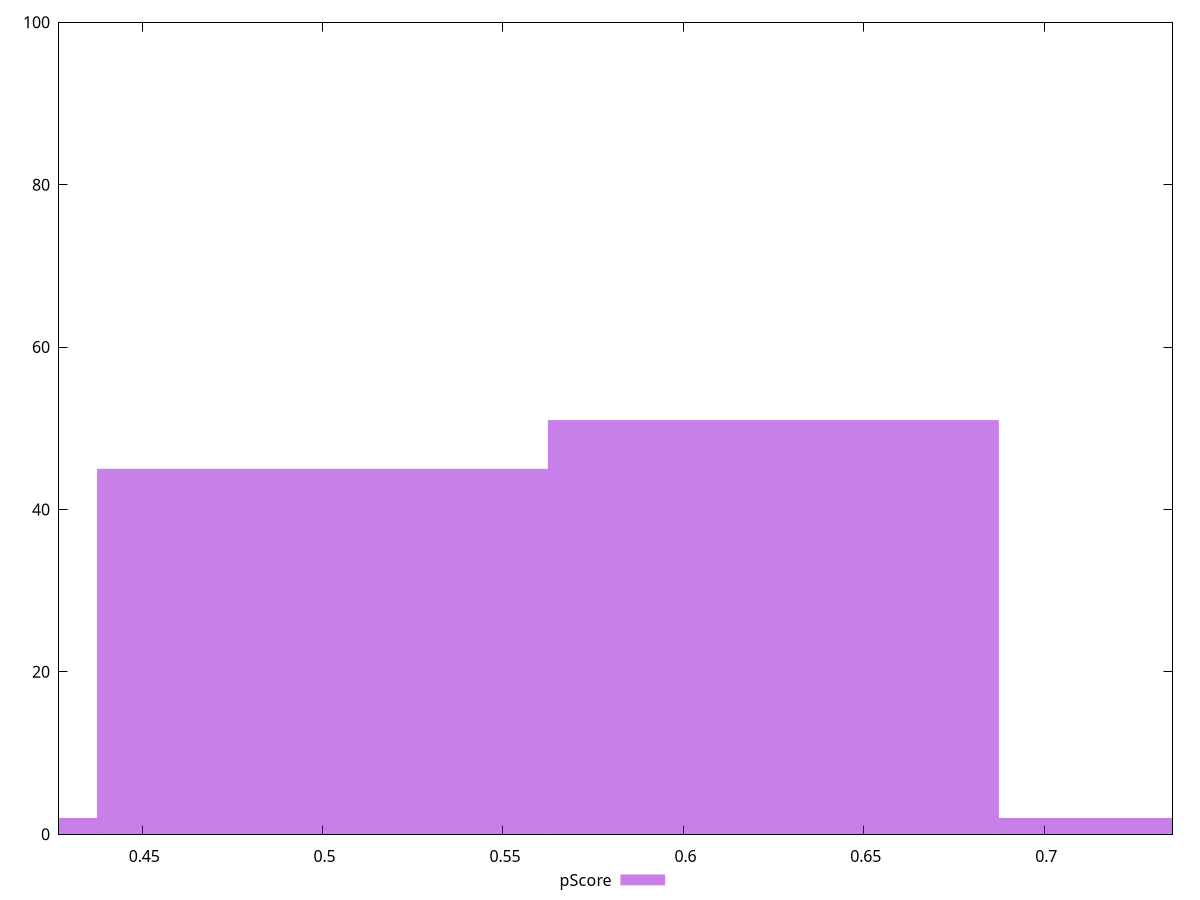 reset

$pScore <<EOF
0.4999462736027481 45
0.6249328420034351 51
0.7499194104041222 2
0.3749597052020611 2
EOF

set key outside below
set boxwidth 0.12498656840068703
set xrange [0.4269411764705882:0.7355555555555555]
set yrange [0:100]
set trange [0:100]
set style fill transparent solid 0.5 noborder
set terminal svg size 640, 490 enhanced background rgb 'white'
set output "report_00015_2021-02-09T16-11-33.973Z/render-blocking-resources/samples/pages+cached+noadtech+nomedia/pScore/histogram.svg"

plot $pScore title "pScore" with boxes

reset
